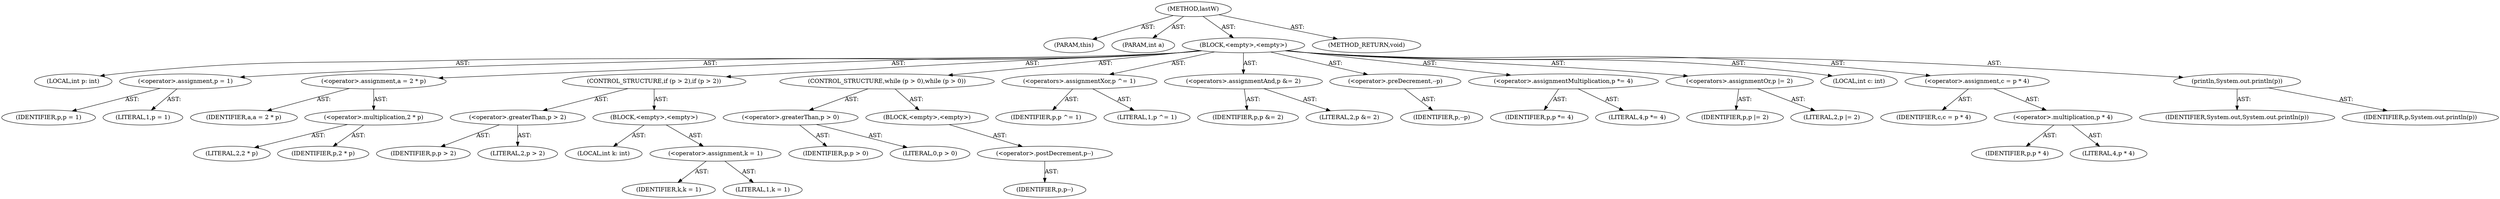digraph "lastW" {  
"1000101" [label = "(METHOD,lastW)" ]
"1000102" [label = "(PARAM,this)" ]
"1000103" [label = "(PARAM,int a)" ]
"1000104" [label = "(BLOCK,<empty>,<empty>)" ]
"1000105" [label = "(LOCAL,int p: int)" ]
"1000106" [label = "(<operator>.assignment,p = 1)" ]
"1000107" [label = "(IDENTIFIER,p,p = 1)" ]
"1000108" [label = "(LITERAL,1,p = 1)" ]
"1000109" [label = "(<operator>.assignment,a = 2 * p)" ]
"1000110" [label = "(IDENTIFIER,a,a = 2 * p)" ]
"1000111" [label = "(<operator>.multiplication,2 * p)" ]
"1000112" [label = "(LITERAL,2,2 * p)" ]
"1000113" [label = "(IDENTIFIER,p,2 * p)" ]
"1000114" [label = "(CONTROL_STRUCTURE,if (p > 2),if (p > 2))" ]
"1000115" [label = "(<operator>.greaterThan,p > 2)" ]
"1000116" [label = "(IDENTIFIER,p,p > 2)" ]
"1000117" [label = "(LITERAL,2,p > 2)" ]
"1000118" [label = "(BLOCK,<empty>,<empty>)" ]
"1000119" [label = "(LOCAL,int k: int)" ]
"1000120" [label = "(<operator>.assignment,k = 1)" ]
"1000121" [label = "(IDENTIFIER,k,k = 1)" ]
"1000122" [label = "(LITERAL,1,k = 1)" ]
"1000123" [label = "(CONTROL_STRUCTURE,while (p > 0),while (p > 0))" ]
"1000124" [label = "(<operator>.greaterThan,p > 0)" ]
"1000125" [label = "(IDENTIFIER,p,p > 0)" ]
"1000126" [label = "(LITERAL,0,p > 0)" ]
"1000127" [label = "(BLOCK,<empty>,<empty>)" ]
"1000128" [label = "(<operator>.postDecrement,p--)" ]
"1000129" [label = "(IDENTIFIER,p,p--)" ]
"1000130" [label = "(<operators>.assignmentXor,p ^= 1)" ]
"1000131" [label = "(IDENTIFIER,p,p ^= 1)" ]
"1000132" [label = "(LITERAL,1,p ^= 1)" ]
"1000133" [label = "(<operators>.assignmentAnd,p &= 2)" ]
"1000134" [label = "(IDENTIFIER,p,p &= 2)" ]
"1000135" [label = "(LITERAL,2,p &= 2)" ]
"1000136" [label = "(<operator>.preDecrement,--p)" ]
"1000137" [label = "(IDENTIFIER,p,--p)" ]
"1000138" [label = "(<operator>.assignmentMultiplication,p *= 4)" ]
"1000139" [label = "(IDENTIFIER,p,p *= 4)" ]
"1000140" [label = "(LITERAL,4,p *= 4)" ]
"1000141" [label = "(<operators>.assignmentOr,p |= 2)" ]
"1000142" [label = "(IDENTIFIER,p,p |= 2)" ]
"1000143" [label = "(LITERAL,2,p |= 2)" ]
"1000144" [label = "(LOCAL,int c: int)" ]
"1000145" [label = "(<operator>.assignment,c = p * 4)" ]
"1000146" [label = "(IDENTIFIER,c,c = p * 4)" ]
"1000147" [label = "(<operator>.multiplication,p * 4)" ]
"1000148" [label = "(IDENTIFIER,p,p * 4)" ]
"1000149" [label = "(LITERAL,4,p * 4)" ]
"1000150" [label = "(println,System.out.println(p))" ]
"1000151" [label = "(IDENTIFIER,System.out,System.out.println(p))" ]
"1000152" [label = "(IDENTIFIER,p,System.out.println(p))" ]
"1000153" [label = "(METHOD_RETURN,void)" ]
  "1000101" -> "1000102"  [ label = "AST: "] 
  "1000101" -> "1000103"   [ label = "AST: "] 
  "1000101" -> "1000104"   [ label = "AST: "] 
  "1000101" -> "1000153"   [ label = "AST: "] 
  "1000104" -> "1000105"   [ label = "AST: "] 
  "1000104" -> "1000106"   [ label = "AST: "] 
  "1000104" -> "1000109"   [ label = "AST: "] 
  "1000104" -> "1000114"   [ label = "AST: "] 
  "1000104" -> "1000123"   [ label = "AST: "] 
  "1000104" -> "1000130"   [ label = "AST: "] 
  "1000104" -> "1000133"   [ label = "AST: "] 
  "1000104" -> "1000136"   [ label = "AST: "] 
  "1000104" -> "1000138"   [ label = "AST: "] 
  "1000104" -> "1000141"   [ label = "AST: "] 
  "1000104" -> "1000144"   [ label = "AST: "] 
  "1000104" -> "1000145"   [ label = "AST: "] 
  "1000104" -> "1000150"   [ label = "AST: "] 
  "1000106" -> "1000107"   [ label = "AST: "] 
  "1000106" -> "1000108"   [ label = "AST: "] 
  "1000109" -> "1000110"   [ label = "AST: "] 
  "1000109" -> "1000111"   [ label = "AST: "] 
  "1000111" -> "1000112"   [ label = "AST: "] 
  "1000111" -> "1000113"   [ label = "AST: "] 
  "1000114" -> "1000115"   [ label = "AST: "] 
  "1000114" -> "1000118"   [ label = "AST: "] 
  "1000115" -> "1000116"   [ label = "AST: "] 
  "1000115" -> "1000117"   [ label = "AST: "] 
  "1000118" -> "1000119"   [ label = "AST: "] 
  "1000118" -> "1000120"   [ label = "AST: "] 
  "1000120" -> "1000121"   [ label = "AST: "] 
  "1000120" -> "1000122"   [ label = "AST: "] 
  "1000123" -> "1000124"   [ label = "AST: "] 
  "1000123" -> "1000127"   [ label = "AST: "] 
  "1000124" -> "1000125"   [ label = "AST: "] 
  "1000124" -> "1000126"   [ label = "AST: "] 
  "1000127" -> "1000128"   [ label = "AST: "] 
  "1000128" -> "1000129"   [ label = "AST: "] 
  "1000130" -> "1000131"   [ label = "AST: "] 
  "1000130" -> "1000132"   [ label = "AST: "] 
  "1000133" -> "1000134"   [ label = "AST: "] 
  "1000133" -> "1000135"   [ label = "AST: "] 
  "1000136" -> "1000137"   [ label = "AST: "] 
  "1000138" -> "1000139"   [ label = "AST: "] 
  "1000138" -> "1000140"   [ label = "AST: "] 
  "1000141" -> "1000142"   [ label = "AST: "] 
  "1000141" -> "1000143"   [ label = "AST: "] 
  "1000145" -> "1000146"   [ label = "AST: "] 
  "1000145" -> "1000147"   [ label = "AST: "] 
  "1000147" -> "1000148"   [ label = "AST: "] 
  "1000147" -> "1000149"   [ label = "AST: "] 
  "1000150" -> "1000151"   [ label = "AST: "] 
  "1000150" -> "1000152"   [ label = "AST: "] 
}
